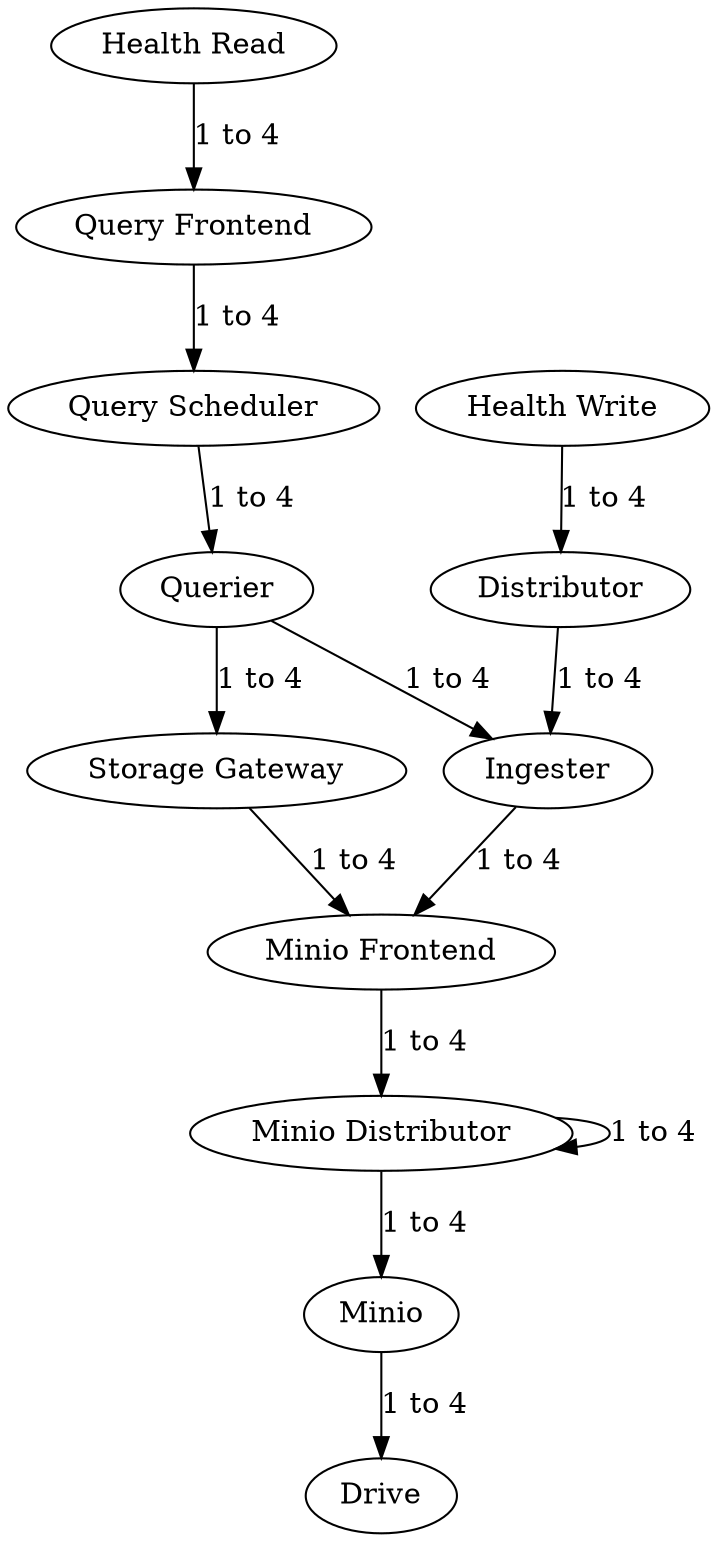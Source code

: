 digraph RBN {
    D [label="Distributor", func="random", instances=4];
    I [label="Ingester", func="random", instances=4];
    HW [label="Health Write", func="random", instances=1];

    QF [label="Query Frontend", func="random", instances=4];
    QS [label="Query Scheduler", func="random", instances=4];
    Q [label="Querier", func="random", instances=4];
    SG [label="Storage Gateway", func="random", instances=4];
    HR [label="Health Read", func="random", instances=1];

    MF [label="Minio Frontend", func="50%", instances=8];
	MD [label="Minio Distributor", func="50%", instances=8];
    MIO [label="Minio", func="50%", instances=8];
    DRV [label="Drive", func="random", instances=8];

    MF -> MD -> MIO [label="1 to 4"];
    MD -> MD [label="1 to 4"];
    MIO -> DRV [label="1 to 4"];
    HW -> D  [label="1 to 4"];
    D -> I [label="1 to 4"];
    I -> MF [label="1 to 4"];
    HR -> QF -> QS -> Q [label="1 to 4"];
    Q -> SG [label="1 to 4"];
    SG -> MF [label="1 to 4"];
    Q -> I [label="1 to 4"]; 
}

